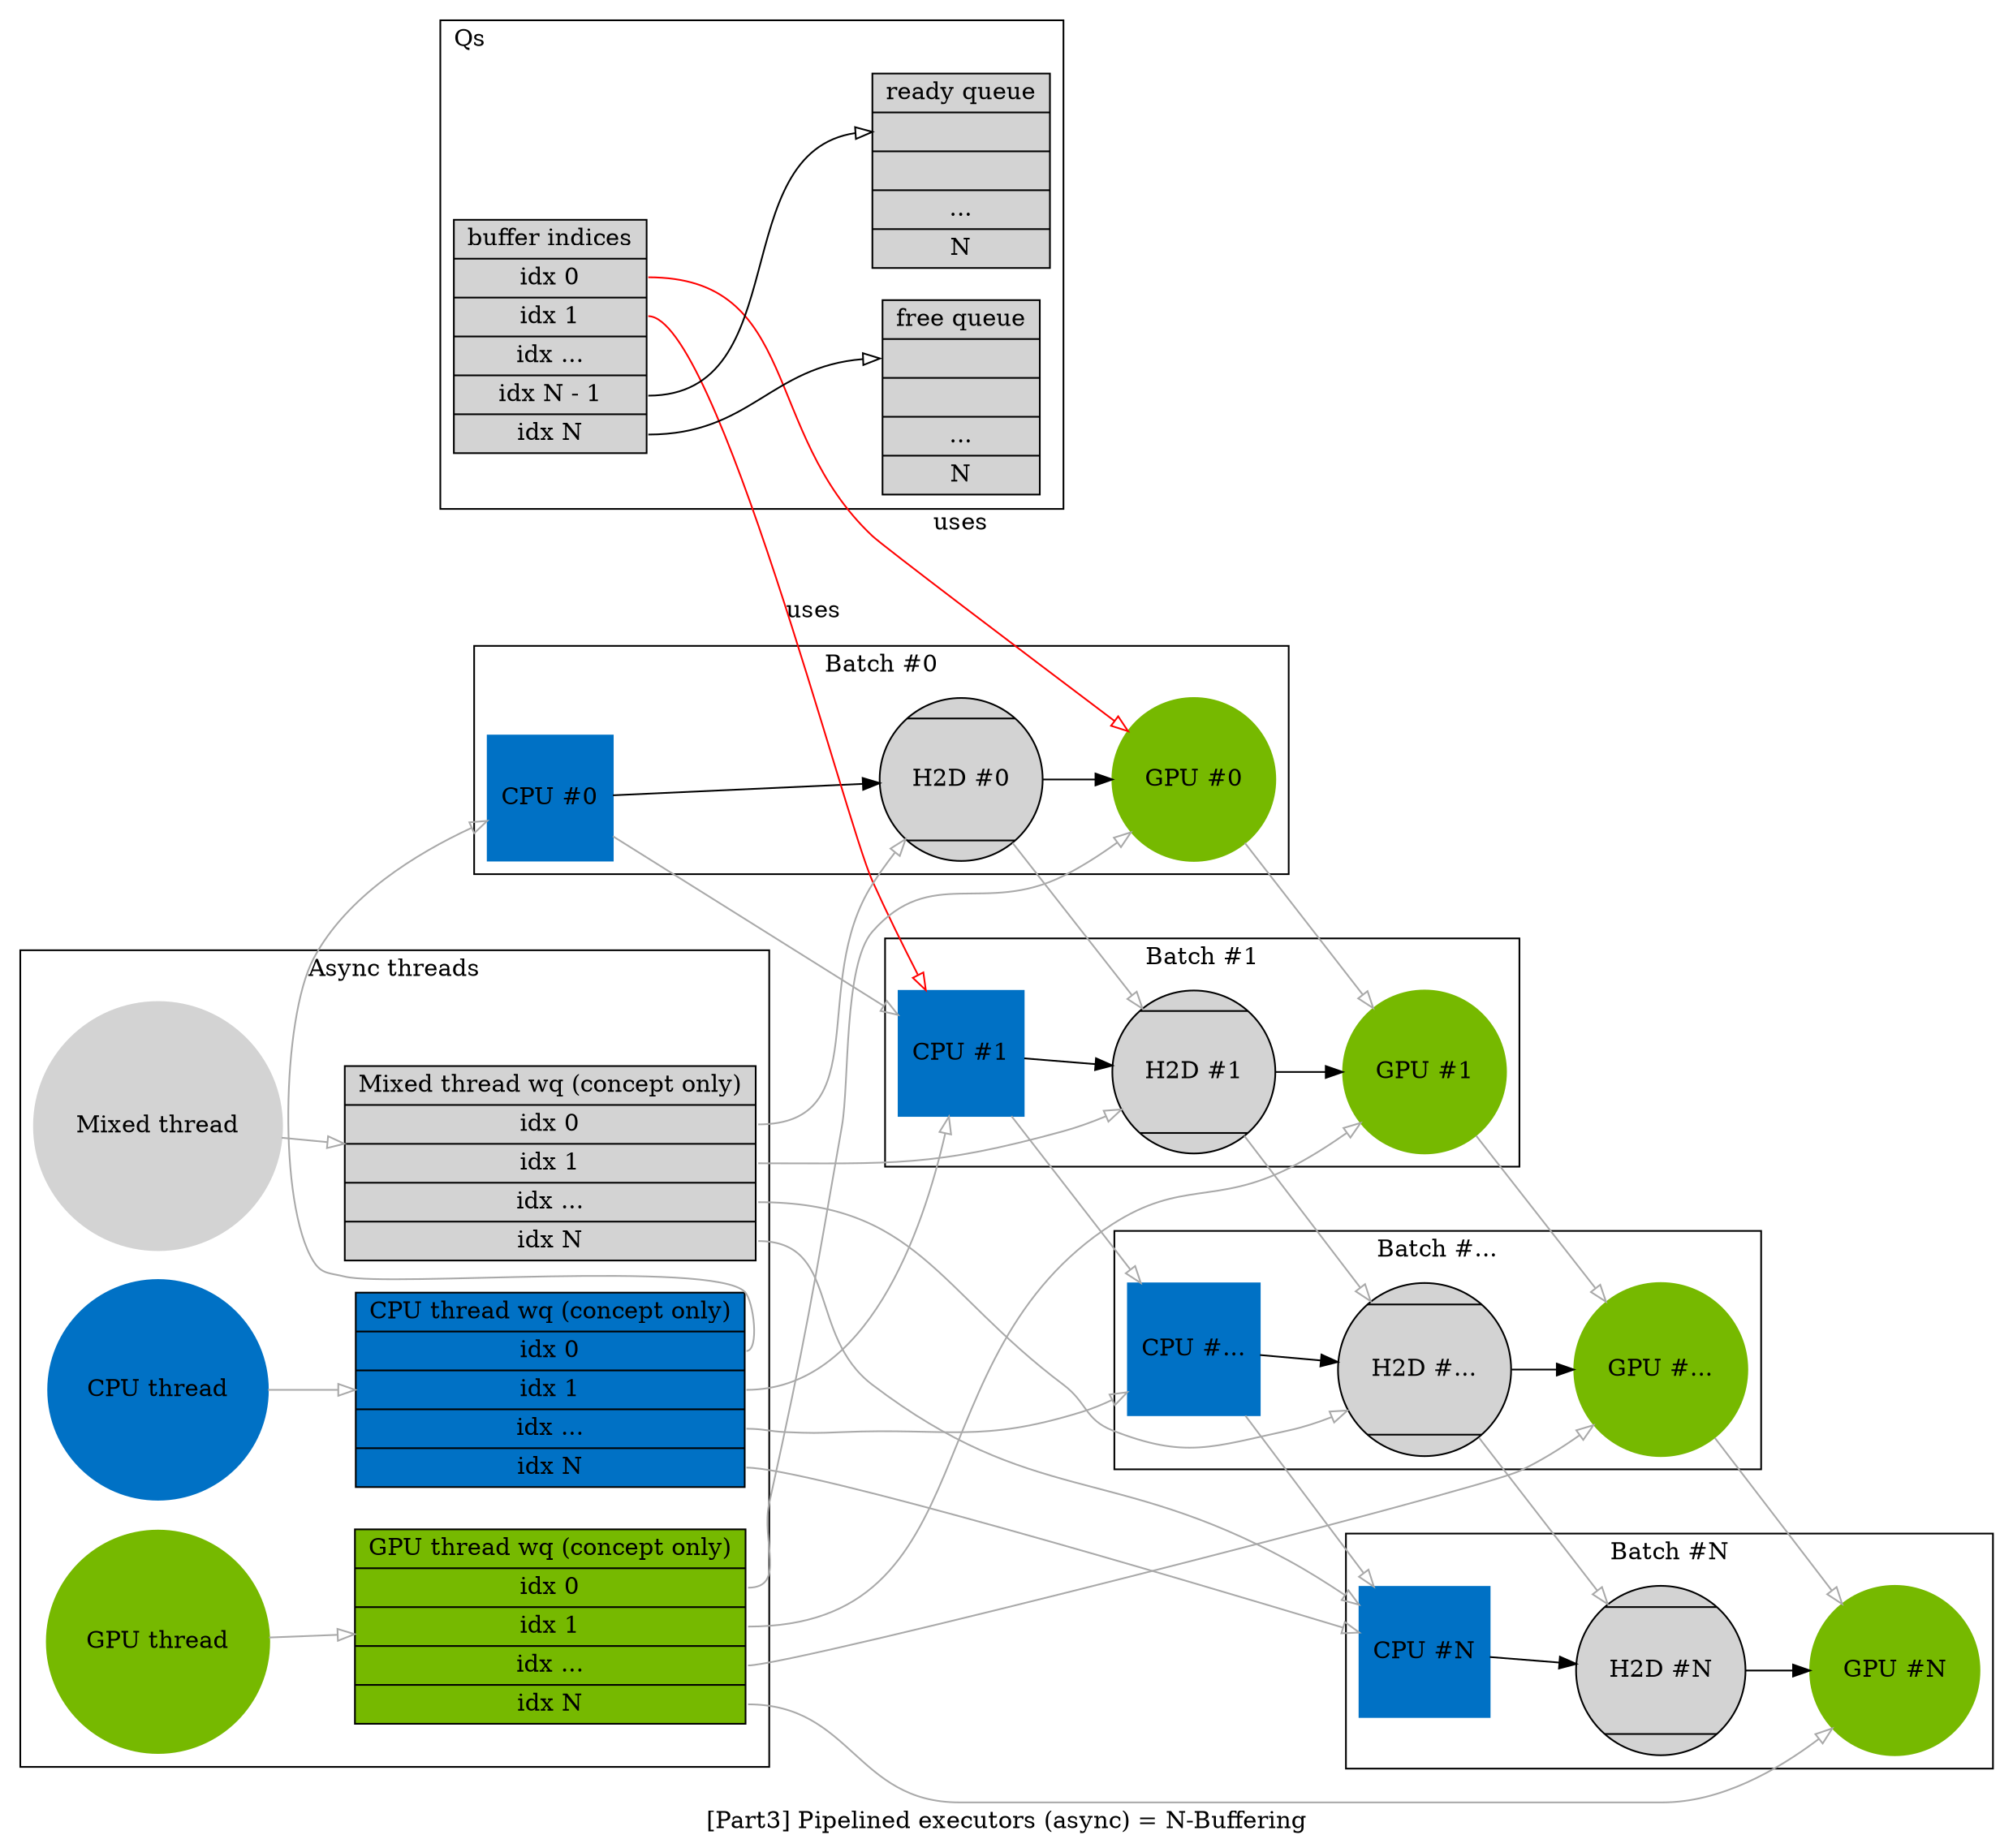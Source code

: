 digraph pipelined_exe {
  label = "[Part3] Pipelined executors (async) = N-Buffering";

  subgraph cluster_exe0 {
    label = "Batch #0";
    cluster_cpu_stage0 [label="CPU #0" color="#0071c5" style=filled shape=square];
    cluster_mixed_stage0 [label="H2D #0" color=black fillcolor=lightgrey style=filled shape=Mcircle];
    cluster_gpu_stage0 [label="GPU #0", color="#76b900", style=filled shape=circle];
    cluster_cpu_stage0 -> cluster_mixed_stage0 -> cluster_gpu_stage0;
  }

  subgraph cluster_exe1 {
    label = "Batch #1";
    cluster_cpu_stage1 [label="CPU #1" color="#0071c5" style=filled shape=square];
    cluster_mixed_stage1 [label="H2D #1" color=black fillcolor=lightgrey style=filled shape=Mcircle];
    cluster_gpu_stage1 [label="GPU #1", color="#76b900", style=filled shape=circle];
    cluster_cpu_stage1 -> cluster_mixed_stage1 -> cluster_gpu_stage1;
  }

  subgraph cluster_exedotdot {
    label = "Batch #...";
    cluster_cpu_stage_dotdot [label="CPU #..." color="#0071c5" style=filled shape=square];
    cluster_mixed_stage_dotdot [label="H2D #..." color=black fillcolor=lightgrey style=filled shape=Mcircle];
    cluster_gpu_stage_dotdot [label="GPU #...", color="#76b900", style=filled shape=circle];
    cluster_cpu_stage_dotdot -> cluster_mixed_stage_dotdot -> cluster_gpu_stage_dotdot;
  }

  subgraph cluster_exeN {
    label = "Batch #N";
    cluster_cpu_stage_N [label="CPU #N" color="#0071c5" style=filled shape=square];
    cluster_mixed_stage_N [label="H2D #N" color=black fillcolor=lightgrey style=filled shape=Mcircle];
    cluster_gpu_stage_N [label="GPU #N", color="#76b900", style=filled shape=circle];
    cluster_cpu_stage_N -> cluster_mixed_stage_N -> cluster_gpu_stage_N;
  }
  edge [arrowhead=empty color=darkgrey]

  cluster_cpu_stage0 -> cluster_cpu_stage1 -> cluster_cpu_stage_dotdot -> cluster_cpu_stage_N;
  cluster_mixed_stage0 -> cluster_mixed_stage1  -> cluster_mixed_stage_dotdot -> cluster_mixed_stage_N;
  cluster_gpu_stage0 -> cluster_gpu_stage1 ->  cluster_gpu_stage_dotdot -> cluster_gpu_stage_N;

  graph [
    rankdir = "LR";
  ];
  subgraph cluster_N_buffering {
     node [shape = record]     
     label = "Qs"
     labeljust=l;

     "buffer indices" [
        label = "buffer indices|<i0> idx 0 | <i1> idx 1 | <i_dot>  idx ...| <i_N_1> idx N - 1| <i_N> idx N"
        shape = record;
        style = filled;
     ]

     "free queue" [
        label = "free queue | <fq0>  | <fq1>  | <fq_dot>  ...| <fq_N>  N"
        shape = record;
        style = filled;
     ]

     "ready queue" [
        label = "ready queue | <rq0>  | <rq1>  | <rq_dot>  ...| <rq_N>  N"
        shape = record;
        style = filled;
     ]


     edge [color=red label="uses" labelcolor="red"]
     "buffer indices":i0 -> cluster_gpu_stage0 [id = 0];
     "buffer indices":i1 -> cluster_cpu_stage1 [id = 1];
     edge [color=black label=""];
     "buffer indices":i_N_1 -> "ready queue":rq0 [id = 2];
     "buffer indices":i_N -> "free queue":fq0 [id = 3];

     edge [color=darkblue label="produced" labelcolor=blue]
     //cluster_mixed_stage0 -> "ready queue":rq0 [id = 4];
  }

  subgraph cluster_threads {
     label = "Async threads"

     "CPU wq" [
        label = "CPU thread wq (concept only)|<c0> idx 0 | <c1> idx 1 | <c_dot>  idx ...| <c_N> idx N"
        shape = record;
        style = filled;
        fillcolor="#0071c5";
     ]

     "Mixed wq" [
        label = "Mixed thread wq (concept only)|<m0> idx 0 | <m1> idx 1 | <m_dot>  idx ...| <m_N> idx N"
        shape = record;
        style = filled;
        fillcolor=lightgrey;
     ]
     
     "GPU wq" [
        label = "GPU thread wq (concept only)|<g0> idx 0 | <g1> idx 1 | <g_dot>  idx ...| <g_N> idx N"
        shape = record;
        style = filled;
        fillcolor="#76b900";
     ]

     cpu_thread [label="CPU thread" shape=circle style=filled color="#0071c5"];
     mixed_thread [label="Mixed thread" shape=circle style=filled color=lightgrey]
     gpu_thread [label="GPU thread" shape=circle style=filled color="#76b900"];

     cpu_thread -> "CPU wq";
     mixed_thread -> "Mixed wq";
     gpu_thread -> "GPU wq";

     edge [color=darkgrey]
     "CPU wq":c0 -> cluster_cpu_stage0
     "CPU wq":c1 -> cluster_cpu_stage1
     "CPU wq":c_dot -> cluster_cpu_stage_dotdot
     "CPU wq":c_N -> cluster_cpu_stage_N

     "Mixed wq":m0 -> cluster_mixed_stage0
     "Mixed wq":m1 -> cluster_mixed_stage1
     "Mixed wq":m_dot -> cluster_mixed_stage_dotdot
     "Mixed wq":m_N -> cluster_cpu_stage_N

     "GPU wq":g0 -> cluster_gpu_stage0
     "GPU wq":g1 -> cluster_gpu_stage1
     "GPU wq":g_dot -> cluster_gpu_stage_dotdot
     "GPU wq":g_N -> cluster_gpu_stage_N
  }
}
